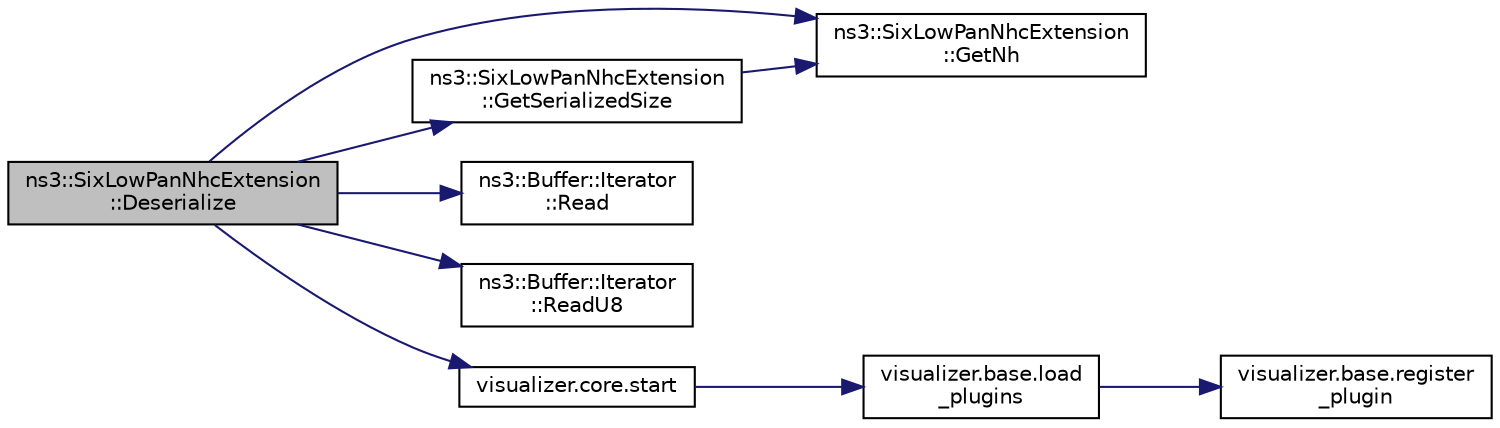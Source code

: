 digraph "ns3::SixLowPanNhcExtension::Deserialize"
{
 // LATEX_PDF_SIZE
  edge [fontname="Helvetica",fontsize="10",labelfontname="Helvetica",labelfontsize="10"];
  node [fontname="Helvetica",fontsize="10",shape=record];
  rankdir="LR";
  Node1 [label="ns3::SixLowPanNhcExtension\l::Deserialize",height=0.2,width=0.4,color="black", fillcolor="grey75", style="filled", fontcolor="black",tooltip="Deserialize the packet."];
  Node1 -> Node2 [color="midnightblue",fontsize="10",style="solid",fontname="Helvetica"];
  Node2 [label="ns3::SixLowPanNhcExtension\l::GetNh",height=0.2,width=0.4,color="black", fillcolor="white", style="filled",URL="$classns3_1_1_six_low_pan_nhc_extension.html#add82b778bf395bea97b0c2a18c2b7385",tooltip="Get the Next Header field value."];
  Node1 -> Node3 [color="midnightblue",fontsize="10",style="solid",fontname="Helvetica"];
  Node3 [label="ns3::SixLowPanNhcExtension\l::GetSerializedSize",height=0.2,width=0.4,color="black", fillcolor="white", style="filled",URL="$classns3_1_1_six_low_pan_nhc_extension.html#ac78bba602545c1194a5388ac5397043a",tooltip="Get the serialized size of the packet."];
  Node3 -> Node2 [color="midnightblue",fontsize="10",style="solid",fontname="Helvetica"];
  Node1 -> Node4 [color="midnightblue",fontsize="10",style="solid",fontname="Helvetica"];
  Node4 [label="ns3::Buffer::Iterator\l::Read",height=0.2,width=0.4,color="black", fillcolor="white", style="filled",URL="$classns3_1_1_buffer_1_1_iterator.html#a84e2f58f26fa3a3fec00c11e911b530a",tooltip=" "];
  Node1 -> Node5 [color="midnightblue",fontsize="10",style="solid",fontname="Helvetica"];
  Node5 [label="ns3::Buffer::Iterator\l::ReadU8",height=0.2,width=0.4,color="black", fillcolor="white", style="filled",URL="$classns3_1_1_buffer_1_1_iterator.html#a7d7d5299e27ecf41aef37e315984ad5a",tooltip=" "];
  Node1 -> Node6 [color="midnightblue",fontsize="10",style="solid",fontname="Helvetica"];
  Node6 [label="visualizer.core.start",height=0.2,width=0.4,color="black", fillcolor="white", style="filled",URL="$namespacevisualizer_1_1core.html#a2a35e5d8a34af358b508dac8635754e0",tooltip=" "];
  Node6 -> Node7 [color="midnightblue",fontsize="10",style="solid",fontname="Helvetica"];
  Node7 [label="visualizer.base.load\l_plugins",height=0.2,width=0.4,color="black", fillcolor="white", style="filled",URL="$namespacevisualizer_1_1base.html#ad171497a5ff1afe0a73bedaebf35448f",tooltip=" "];
  Node7 -> Node8 [color="midnightblue",fontsize="10",style="solid",fontname="Helvetica"];
  Node8 [label="visualizer.base.register\l_plugin",height=0.2,width=0.4,color="black", fillcolor="white", style="filled",URL="$namespacevisualizer_1_1base.html#a6b0ffcff1e17ec4027496f50177e5b9e",tooltip=" "];
}
